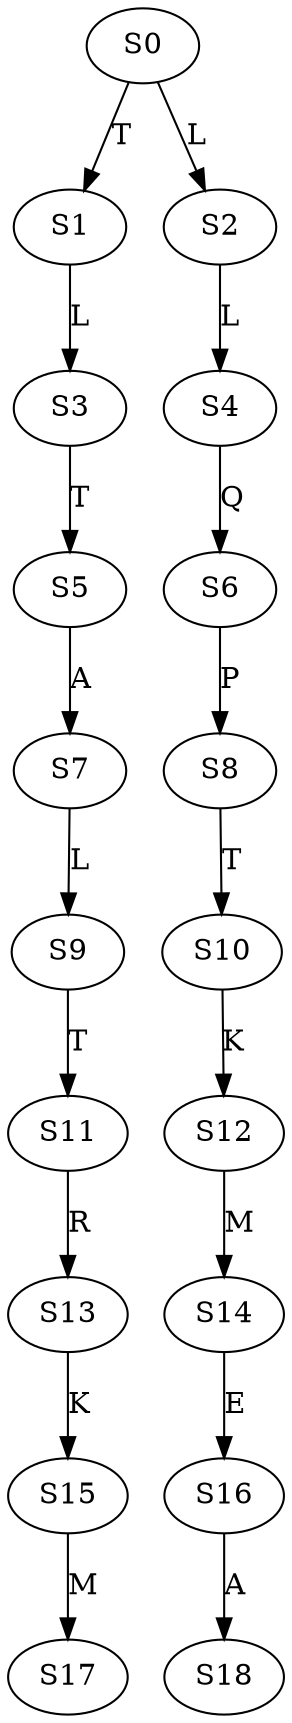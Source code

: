 strict digraph  {
	S0 -> S1 [ label = T ];
	S0 -> S2 [ label = L ];
	S1 -> S3 [ label = L ];
	S2 -> S4 [ label = L ];
	S3 -> S5 [ label = T ];
	S4 -> S6 [ label = Q ];
	S5 -> S7 [ label = A ];
	S6 -> S8 [ label = P ];
	S7 -> S9 [ label = L ];
	S8 -> S10 [ label = T ];
	S9 -> S11 [ label = T ];
	S10 -> S12 [ label = K ];
	S11 -> S13 [ label = R ];
	S12 -> S14 [ label = M ];
	S13 -> S15 [ label = K ];
	S14 -> S16 [ label = E ];
	S15 -> S17 [ label = M ];
	S16 -> S18 [ label = A ];
}

